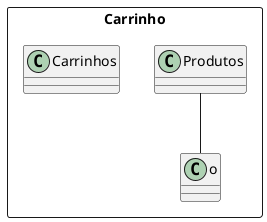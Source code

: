 @startuml carrinho
package Carrinho <<rectangle>> {
  class Produtos
  class Carrinhos

  ' Relacionamentos
  Produtos --o 

}
@enduml